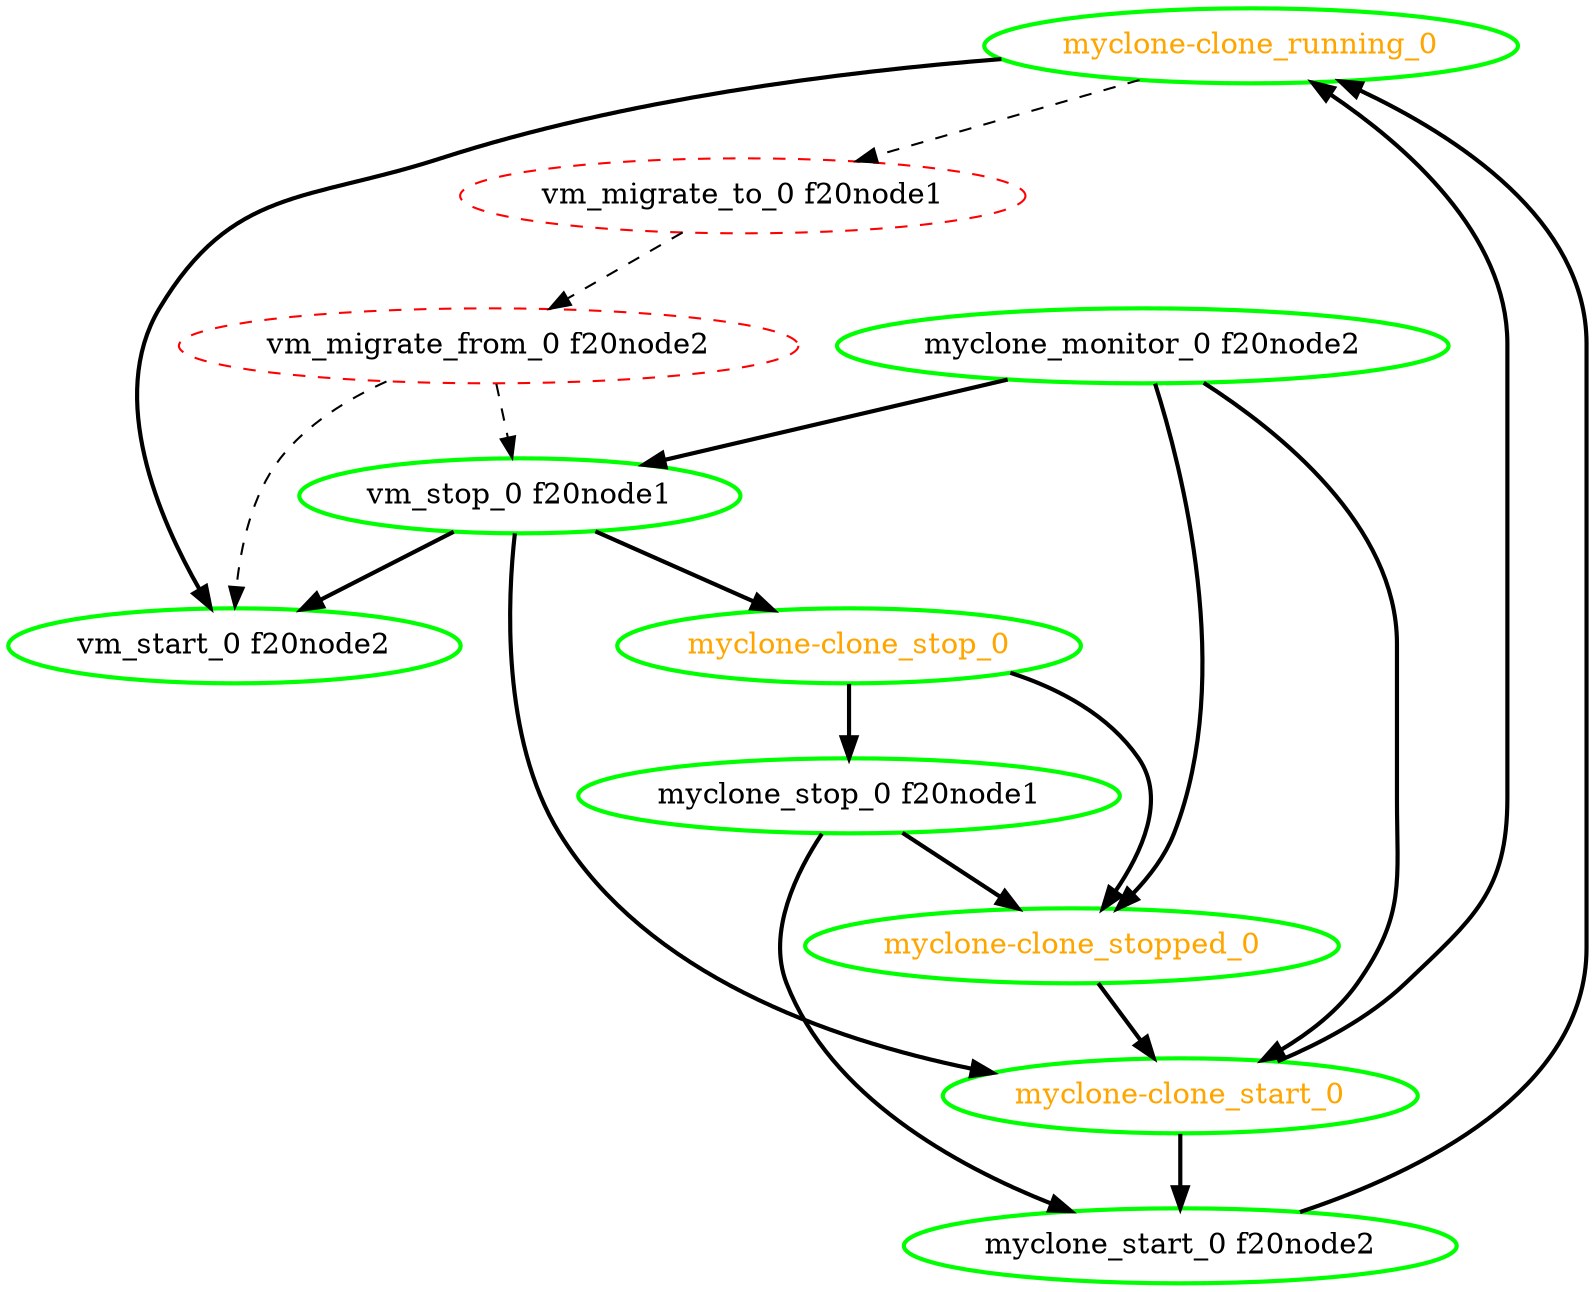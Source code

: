  digraph "g" {
"myclone-clone_running_0" -> "vm_migrate_to_0 f20node1" [ style = dashed]
"myclone-clone_running_0" -> "vm_start_0 f20node2" [ style = bold]
"myclone-clone_running_0" [ style=bold color="green" fontcolor="orange"]
"myclone-clone_start_0" -> "myclone-clone_running_0" [ style = bold]
"myclone-clone_start_0" -> "myclone_start_0 f20node2" [ style = bold]
"myclone-clone_start_0" [ style=bold color="green" fontcolor="orange"]
"myclone-clone_stop_0" -> "myclone-clone_stopped_0" [ style = bold]
"myclone-clone_stop_0" -> "myclone_stop_0 f20node1" [ style = bold]
"myclone-clone_stop_0" [ style=bold color="green" fontcolor="orange"]
"myclone-clone_stopped_0" -> "myclone-clone_start_0" [ style = bold]
"myclone-clone_stopped_0" [ style=bold color="green" fontcolor="orange"]
"myclone_monitor_0 f20node2" -> "myclone-clone_start_0" [ style = bold]
"myclone_monitor_0 f20node2" -> "myclone-clone_stopped_0" [ style = bold]
"myclone_monitor_0 f20node2" -> "vm_stop_0 f20node1" [ style = bold]
"myclone_monitor_0 f20node2" [ style=bold color="green" fontcolor="black"]
"myclone_start_0 f20node2" -> "myclone-clone_running_0" [ style = bold]
"myclone_start_0 f20node2" [ style=bold color="green" fontcolor="black"]
"myclone_stop_0 f20node1" -> "myclone-clone_stopped_0" [ style = bold]
"myclone_stop_0 f20node1" -> "myclone_start_0 f20node2" [ style = bold]
"myclone_stop_0 f20node1" [ style=bold color="green" fontcolor="black"]
"vm_migrate_from_0 f20node2" -> "vm_start_0 f20node2" [ style = dashed]
"vm_migrate_from_0 f20node2" -> "vm_stop_0 f20node1" [ style = dashed]
"vm_migrate_from_0 f20node2" [ style=dashed color="red" fontcolor="black"]
"vm_migrate_to_0 f20node1" -> "vm_migrate_from_0 f20node2" [ style = dashed]
"vm_migrate_to_0 f20node1" [ style=dashed color="red" fontcolor="black"]
"vm_start_0 f20node2" [ style=bold color="green" fontcolor="black"]
"vm_stop_0 f20node1" -> "myclone-clone_start_0" [ style = bold]
"vm_stop_0 f20node1" -> "myclone-clone_stop_0" [ style = bold]
"vm_stop_0 f20node1" -> "vm_start_0 f20node2" [ style = bold]
"vm_stop_0 f20node1" [ style=bold color="green" fontcolor="black"]
}
